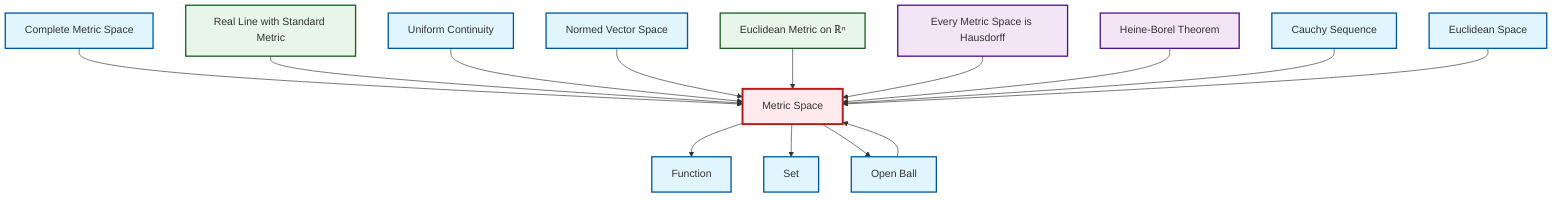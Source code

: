 graph TD
    classDef definition fill:#e1f5fe,stroke:#01579b,stroke-width:2px
    classDef theorem fill:#f3e5f5,stroke:#4a148c,stroke-width:2px
    classDef axiom fill:#fff3e0,stroke:#e65100,stroke-width:2px
    classDef example fill:#e8f5e9,stroke:#1b5e20,stroke-width:2px
    classDef current fill:#ffebee,stroke:#b71c1c,stroke-width:3px
    def-uniform-continuity["Uniform Continuity"]:::definition
    ex-euclidean-metric["Euclidean Metric on ℝⁿ"]:::example
    def-complete-metric-space["Complete Metric Space"]:::definition
    def-function["Function"]:::definition
    def-open-ball["Open Ball"]:::definition
    thm-metric-hausdorff["Every Metric Space is Hausdorff"]:::theorem
    def-set["Set"]:::definition
    def-normed-vector-space["Normed Vector Space"]:::definition
    def-cauchy-sequence["Cauchy Sequence"]:::definition
    def-metric-space["Metric Space"]:::definition
    thm-heine-borel["Heine-Borel Theorem"]:::theorem
    def-euclidean-space["Euclidean Space"]:::definition
    ex-real-line-metric["Real Line with Standard Metric"]:::example
    def-metric-space --> def-function
    def-complete-metric-space --> def-metric-space
    ex-real-line-metric --> def-metric-space
    def-uniform-continuity --> def-metric-space
    def-normed-vector-space --> def-metric-space
    def-open-ball --> def-metric-space
    ex-euclidean-metric --> def-metric-space
    def-metric-space --> def-set
    thm-metric-hausdorff --> def-metric-space
    thm-heine-borel --> def-metric-space
    def-metric-space --> def-open-ball
    def-cauchy-sequence --> def-metric-space
    def-euclidean-space --> def-metric-space
    class def-metric-space current